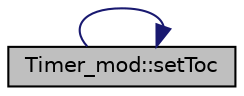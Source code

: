 digraph "Timer_mod::setToc"
{
 // LATEX_PDF_SIZE
  edge [fontname="Helvetica",fontsize="10",labelfontname="Helvetica",labelfontsize="10"];
  node [fontname="Helvetica",fontsize="10",shape=record];
  rankdir="LR";
  Node1 [label="Timer_mod::setToc",height=0.2,width=0.4,color="black", fillcolor="grey75", style="filled", fontcolor="black",tooltip="This procedure is a method of the class Timer_type. Mark the timer and compute the time spent since l..."];
  Node1 -> Node1 [color="midnightblue",fontsize="10",style="solid",fontname="Helvetica"];
}
